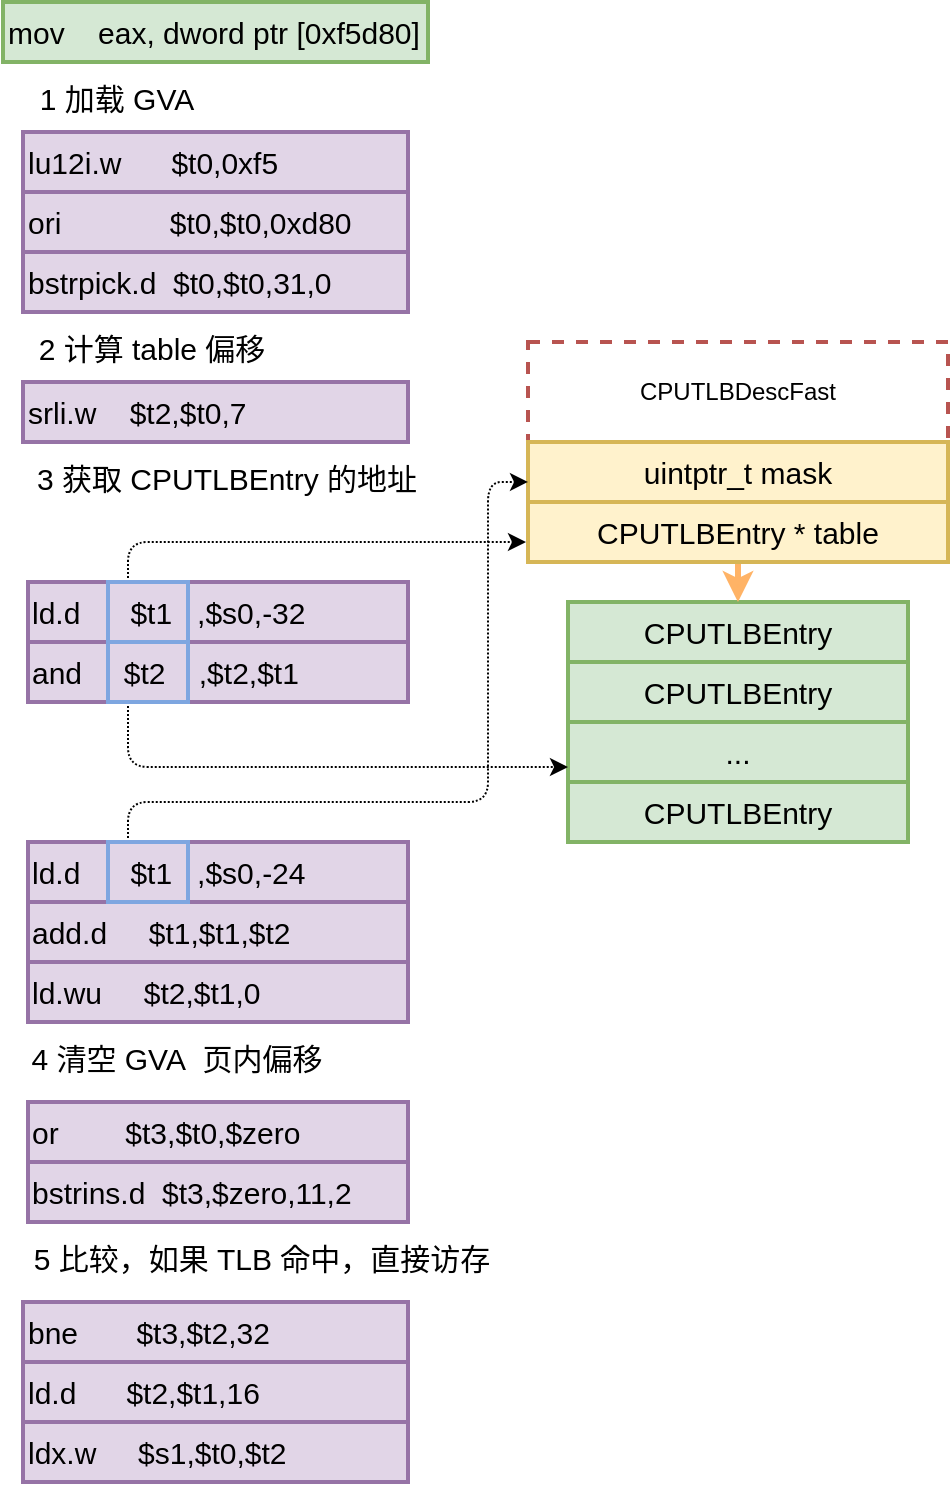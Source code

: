 <mxfile version="17.4.2" type="device"><diagram id="6A33YNNAumB7MYZeX0kF" name="第 1 页"><mxGraphModel dx="1102" dy="1025" grid="1" gridSize="10" guides="1" tooltips="1" connect="1" arrows="1" fold="1" page="1" pageScale="1" pageWidth="1169" pageHeight="827" math="0" shadow="0"><root><mxCell id="0"/><mxCell id="1" parent="0"/><mxCell id="3jxIth05NCf_bjn2N1fv-3" value="" style="rounded=0;whiteSpace=wrap;html=1;dashed=1;strokeWidth=2;strokeColor=#b85450;fillColor=none;" parent="1" vertex="1"><mxGeometry x="450" y="200" width="210" height="110" as="geometry"/></mxCell><mxCell id="VJXaI9lSDD2sbbuqLt4n-5" value="uintptr_t mask" style="rounded=0;whiteSpace=wrap;html=1;fillColor=#fff2cc;strokeColor=#d6b656;fontSize=15;strokeWidth=2;glass=0;sketch=0;shadow=0;" parent="1" vertex="1"><mxGeometry x="450" y="250" width="210" height="30" as="geometry"/></mxCell><mxCell id="VJXaI9lSDD2sbbuqLt4n-6" value="&lt;div&gt;&lt;span&gt;ori&amp;nbsp; &amp;nbsp; &amp;nbsp; &amp;nbsp; &amp;nbsp; &amp;nbsp; &amp;nbsp;$t0,$t0,0xd80&lt;/span&gt;&lt;br&gt;&lt;/div&gt;" style="rounded=0;whiteSpace=wrap;html=1;fillColor=#e1d5e7;strokeColor=#9673a6;fontSize=15;strokeWidth=2;glass=0;sketch=0;shadow=0;align=left;" parent="1" vertex="1"><mxGeometry x="197.5" y="125" width="192.5" height="30" as="geometry"/></mxCell><mxCell id="3jxIth05NCf_bjn2N1fv-1" value="&lt;div&gt;mov&amp;nbsp; &amp;nbsp; eax, dword ptr [0xf5d80]&lt;/div&gt;" style="rounded=0;whiteSpace=wrap;html=1;fillColor=#d5e8d4;strokeColor=#82b366;fontSize=15;strokeWidth=2;glass=0;sketch=0;shadow=0;align=left;" parent="1" vertex="1"><mxGeometry x="187.5" y="30" width="212.5" height="30" as="geometry"/></mxCell><mxCell id="3jxIth05NCf_bjn2N1fv-2" value="CPUTLBEntry" style="rounded=0;whiteSpace=wrap;html=1;fillColor=#d5e8d4;strokeColor=#82b366;fontSize=15;strokeWidth=2;glass=0;sketch=0;shadow=0;" parent="1" vertex="1"><mxGeometry x="470" y="330" width="170" height="30" as="geometry"/></mxCell><mxCell id="E5Ho_fReG3ackRB6-5SO-3" value="&lt;div&gt;lu12i.w&amp;nbsp; &amp;nbsp; &amp;nbsp; $t0,0xf5&lt;/div&gt;" style="rounded=0;whiteSpace=wrap;html=1;fillColor=#e1d5e7;strokeColor=#9673a6;fontSize=15;strokeWidth=2;glass=0;sketch=0;shadow=0;align=left;" parent="1" vertex="1"><mxGeometry x="197.5" y="95" width="192.5" height="30" as="geometry"/></mxCell><mxCell id="E5Ho_fReG3ackRB6-5SO-4" value="&lt;div&gt;&lt;span&gt;bstrpick.d&amp;nbsp; $t0,$t0,31,0&lt;/span&gt;&lt;br&gt;&lt;/div&gt;" style="rounded=0;whiteSpace=wrap;html=1;fillColor=#e1d5e7;strokeColor=#9673a6;fontSize=15;strokeWidth=2;glass=0;sketch=0;shadow=0;align=left;" parent="1" vertex="1"><mxGeometry x="197.5" y="155" width="192.5" height="30" as="geometry"/></mxCell><mxCell id="JLYN9N7PGXgqnseOPYSg-1" style="edgeStyle=none;rounded=0;orthogonalLoop=1;jettySize=auto;html=1;strokeWidth=3;strokeColor=#FFB366;" parent="1" source="3jxIth05NCf_bjn2N1fv-3" target="3jxIth05NCf_bjn2N1fv-2" edge="1"><mxGeometry relative="1" as="geometry"><mxPoint x="160" y="705" as="sourcePoint"/><mxPoint x="510" y="520" as="targetPoint"/></mxGeometry></mxCell><mxCell id="JLYN9N7PGXgqnseOPYSg-2" value="CPUTLBEntry" style="rounded=0;whiteSpace=wrap;html=1;fillColor=#d5e8d4;strokeColor=#82b366;fontSize=15;strokeWidth=2;glass=0;sketch=0;shadow=0;" parent="1" vertex="1"><mxGeometry x="470" y="360" width="170" height="30" as="geometry"/></mxCell><mxCell id="JLYN9N7PGXgqnseOPYSg-3" value="CPUTLBEntry" style="rounded=0;whiteSpace=wrap;html=1;fillColor=#d5e8d4;strokeColor=#82b366;fontSize=15;strokeWidth=2;glass=0;sketch=0;shadow=0;" parent="1" vertex="1"><mxGeometry x="470" y="420" width="170" height="30" as="geometry"/></mxCell><mxCell id="JLYN9N7PGXgqnseOPYSg-4" value="..." style="rounded=0;whiteSpace=wrap;html=1;fillColor=#d5e8d4;strokeColor=#82b366;fontSize=15;strokeWidth=2;glass=0;sketch=0;shadow=0;" parent="1" vertex="1"><mxGeometry x="470" y="390" width="170" height="30" as="geometry"/></mxCell><mxCell id="JLYN9N7PGXgqnseOPYSg-5" value="CPUTLBEntry * table" style="rounded=0;whiteSpace=wrap;html=1;fillColor=#fff2cc;strokeColor=#d6b656;fontSize=15;gradientColor=none;strokeWidth=2;glass=0;sketch=0;shadow=0;" parent="1" vertex="1"><mxGeometry x="450" y="280" width="210" height="30" as="geometry"/></mxCell><mxCell id="JLYN9N7PGXgqnseOPYSg-7" value="CPUTLBDescFast" style="text;html=1;strokeColor=none;fillColor=none;align=center;verticalAlign=middle;whiteSpace=wrap;rounded=0;" parent="1" vertex="1"><mxGeometry x="500" y="210" width="110" height="30" as="geometry"/></mxCell><mxCell id="JLYN9N7PGXgqnseOPYSg-8" value="1 加载 GVA" style="text;html=1;strokeColor=none;fillColor=none;align=center;verticalAlign=middle;whiteSpace=wrap;rounded=0;fontSize=15;" parent="1" vertex="1"><mxGeometry x="197.5" y="60" width="92.5" height="35" as="geometry"/></mxCell><mxCell id="JLYN9N7PGXgqnseOPYSg-9" value="&lt;div&gt;ld.d&amp;nbsp; &amp;nbsp; &amp;nbsp; $t1&amp;nbsp; &amp;nbsp;,$s0,-32&lt;br&gt;&lt;/div&gt;" style="rounded=0;whiteSpace=wrap;html=1;fillColor=#e1d5e7;strokeColor=#9673a6;fontSize=15;strokeWidth=2;glass=0;sketch=0;shadow=0;align=left;" parent="1" vertex="1"><mxGeometry x="200" y="320" width="190" height="30" as="geometry"/></mxCell><mxCell id="JLYN9N7PGXgqnseOPYSg-11" value="&lt;div&gt;srli.w&amp;nbsp; &amp;nbsp; $t2,$t0,7&amp;nbsp;&lt;br&gt;&lt;/div&gt;" style="rounded=0;whiteSpace=wrap;html=1;fillColor=#e1d5e7;strokeColor=#9673a6;fontSize=15;strokeWidth=2;glass=0;sketch=0;shadow=0;align=left;" parent="1" vertex="1"><mxGeometry x="197.5" y="220" width="192.5" height="30" as="geometry"/></mxCell><mxCell id="JLYN9N7PGXgqnseOPYSg-13" value="ld.wu     $t2,$t1,0" style="rounded=0;whiteSpace=wrap;html=1;fillColor=#e1d5e7;strokeColor=#9673a6;fontSize=15;strokeWidth=2;glass=0;sketch=0;shadow=0;align=left;" parent="1" vertex="1"><mxGeometry x="200" y="510" width="190" height="30" as="geometry"/></mxCell><mxCell id="JLYN9N7PGXgqnseOPYSg-14" value="&lt;div&gt;and&amp;nbsp; &amp;nbsp; &amp;nbsp;$t2&amp;nbsp; &amp;nbsp; ,$t2,$t1&lt;br&gt;&lt;/div&gt;" style="rounded=0;whiteSpace=wrap;html=1;fillColor=#e1d5e7;strokeColor=#9673a6;fontSize=15;strokeWidth=2;glass=0;sketch=0;shadow=0;align=left;" parent="1" vertex="1"><mxGeometry x="200" y="350" width="190" height="30" as="geometry"/></mxCell><mxCell id="JLYN9N7PGXgqnseOPYSg-15" value="&lt;div&gt;ld.d&amp;nbsp; &amp;nbsp; &amp;nbsp; $t1&amp;nbsp; &amp;nbsp;,$s0,-24&lt;br&gt;&lt;/div&gt;" style="rounded=0;whiteSpace=wrap;html=1;fillColor=#e1d5e7;strokeColor=#9673a6;fontSize=15;strokeWidth=2;glass=0;sketch=0;shadow=0;align=left;" parent="1" vertex="1"><mxGeometry x="200" y="450" width="190" height="30" as="geometry"/></mxCell><mxCell id="JLYN9N7PGXgqnseOPYSg-16" value="&lt;div&gt;add.d&amp;nbsp; &amp;nbsp; &amp;nbsp;$t1,$t1,$t2&lt;br&gt;&lt;/div&gt;" style="rounded=0;whiteSpace=wrap;html=1;fillColor=#e1d5e7;strokeColor=#9673a6;fontSize=15;strokeWidth=2;glass=0;sketch=0;shadow=0;align=left;" parent="1" vertex="1"><mxGeometry x="200" y="480" width="190" height="30" as="geometry"/></mxCell><mxCell id="JLYN9N7PGXgqnseOPYSg-19" style="edgeStyle=orthogonalEdgeStyle;rounded=1;orthogonalLoop=1;jettySize=auto;html=1;fontSize=15;endArrow=classic;endFill=1;strokeWidth=1;dashed=1;dashPattern=1 1;entryX=-0.005;entryY=0.918;entryDx=0;entryDy=0;entryPerimeter=0;" parent="1" source="JLYN9N7PGXgqnseOPYSg-18" target="3jxIth05NCf_bjn2N1fv-3" edge="1"><mxGeometry relative="1" as="geometry"><mxPoint x="660" y="300" as="targetPoint"/><Array as="points"><mxPoint x="250" y="300"/></Array></mxGeometry></mxCell><mxCell id="JLYN9N7PGXgqnseOPYSg-18" value="" style="rounded=0;whiteSpace=wrap;html=1;fontSize=15;fillColor=none;labelBackgroundColor=#99CCFF;strokeWidth=2;strokeColor=#7EA6E0;" parent="1" vertex="1"><mxGeometry x="240" y="320" width="40" height="30" as="geometry"/></mxCell><mxCell id="JLYN9N7PGXgqnseOPYSg-20" value="2 计算 table 偏移" style="text;html=1;strokeColor=none;fillColor=none;align=center;verticalAlign=middle;whiteSpace=wrap;rounded=0;fontSize=15;" parent="1" vertex="1"><mxGeometry x="197.5" y="185" width="127.5" height="35" as="geometry"/></mxCell><mxCell id="JLYN9N7PGXgqnseOPYSg-22" value="" style="edgeStyle=orthogonalEdgeStyle;rounded=1;orthogonalLoop=1;jettySize=auto;html=1;dashed=1;dashPattern=1 1;fontSize=15;endArrow=classic;endFill=1;strokeWidth=1;entryX=0;entryY=0.75;entryDx=0;entryDy=0;exitX=0.25;exitY=1;exitDx=0;exitDy=0;" parent="1" source="JLYN9N7PGXgqnseOPYSg-21" target="JLYN9N7PGXgqnseOPYSg-4" edge="1"><mxGeometry relative="1" as="geometry"/></mxCell><mxCell id="JLYN9N7PGXgqnseOPYSg-21" value="" style="rounded=0;whiteSpace=wrap;html=1;fontSize=15;fillColor=none;labelBackgroundColor=#99CCFF;strokeWidth=2;strokeColor=#7EA6E0;" parent="1" vertex="1"><mxGeometry x="240" y="350" width="40" height="30" as="geometry"/></mxCell><mxCell id="JLYN9N7PGXgqnseOPYSg-23" value="3 获取 CPUTLBEntry 的地址" style="text;html=1;strokeColor=none;fillColor=none;align=center;verticalAlign=middle;whiteSpace=wrap;rounded=0;fontSize=15;" parent="1" vertex="1"><mxGeometry x="197.5" y="250" width="202.5" height="35" as="geometry"/></mxCell><mxCell id="JLYN9N7PGXgqnseOPYSg-25" style="edgeStyle=orthogonalEdgeStyle;rounded=1;orthogonalLoop=1;jettySize=auto;html=1;exitX=0.25;exitY=0;exitDx=0;exitDy=0;entryX=0;entryY=0.636;entryDx=0;entryDy=0;entryPerimeter=0;dashed=1;dashPattern=1 1;fontSize=15;endArrow=classic;endFill=1;strokeWidth=1;" parent="1" source="JLYN9N7PGXgqnseOPYSg-24" target="3jxIth05NCf_bjn2N1fv-3" edge="1"><mxGeometry relative="1" as="geometry"><Array as="points"><mxPoint x="250" y="430"/><mxPoint x="430" y="430"/><mxPoint x="430" y="270"/></Array></mxGeometry></mxCell><mxCell id="JLYN9N7PGXgqnseOPYSg-24" value="" style="rounded=0;whiteSpace=wrap;html=1;fontSize=15;fillColor=none;labelBackgroundColor=#99CCFF;strokeWidth=2;strokeColor=#7EA6E0;" parent="1" vertex="1"><mxGeometry x="240" y="450" width="40" height="30" as="geometry"/></mxCell><mxCell id="JLYN9N7PGXgqnseOPYSg-27" value="or&amp;nbsp; &amp;nbsp; &amp;nbsp; &amp;nbsp; $t3,$t0,$zero" style="rounded=0;whiteSpace=wrap;html=1;fillColor=#e1d5e7;strokeColor=#9673a6;fontSize=15;strokeWidth=2;glass=0;sketch=0;shadow=0;align=left;" parent="1" vertex="1"><mxGeometry x="200" y="580" width="190" height="30" as="geometry"/></mxCell><mxCell id="JLYN9N7PGXgqnseOPYSg-28" value="bstrins.d&amp;nbsp; $t3,$zero,11,2" style="rounded=0;whiteSpace=wrap;html=1;fillColor=#e1d5e7;strokeColor=#9673a6;fontSize=15;strokeWidth=2;glass=0;sketch=0;shadow=0;align=left;" parent="1" vertex="1"><mxGeometry x="200" y="610" width="190" height="30" as="geometry"/></mxCell><mxCell id="JLYN9N7PGXgqnseOPYSg-31" value="bne&amp;nbsp; &amp;nbsp; &amp;nbsp; &amp;nbsp;$t3,$t2,32" style="rounded=0;whiteSpace=wrap;html=1;fillColor=#e1d5e7;strokeColor=#9673a6;fontSize=15;strokeWidth=2;glass=0;sketch=0;shadow=0;align=left;" parent="1" vertex="1"><mxGeometry x="197.5" y="680" width="192.5" height="30" as="geometry"/></mxCell><mxCell id="JLYN9N7PGXgqnseOPYSg-33" value="4 清空 GVA&amp;nbsp; 页内偏移" style="text;html=1;strokeColor=none;fillColor=none;align=center;verticalAlign=middle;whiteSpace=wrap;rounded=0;fontSize=15;" parent="1" vertex="1"><mxGeometry x="197.5" y="540" width="152.5" height="35" as="geometry"/></mxCell><mxCell id="JLYN9N7PGXgqnseOPYSg-34" value="ld.d&amp;nbsp; &amp;nbsp; &amp;nbsp; $t2,$t1,16" style="rounded=0;whiteSpace=wrap;html=1;fillColor=#e1d5e7;strokeColor=#9673a6;fontSize=15;strokeWidth=2;glass=0;sketch=0;shadow=0;align=left;" parent="1" vertex="1"><mxGeometry x="197.5" y="710" width="192.5" height="30" as="geometry"/></mxCell><mxCell id="JLYN9N7PGXgqnseOPYSg-35" value="ldx.w&amp;nbsp; &amp;nbsp; &amp;nbsp;$s1,$t0,$t2" style="rounded=0;whiteSpace=wrap;html=1;fillColor=#e1d5e7;strokeColor=#9673a6;fontSize=15;strokeWidth=2;glass=0;sketch=0;shadow=0;align=left;" parent="1" vertex="1"><mxGeometry x="197.5" y="740" width="192.5" height="30" as="geometry"/></mxCell><mxCell id="JLYN9N7PGXgqnseOPYSg-36" value="5 比较，如果 TLB 命中，直接访存" style="text;html=1;strokeColor=none;fillColor=none;align=center;verticalAlign=middle;whiteSpace=wrap;rounded=0;fontSize=15;" parent="1" vertex="1"><mxGeometry x="197.5" y="640" width="237.5" height="35" as="geometry"/></mxCell></root></mxGraphModel></diagram></mxfile>